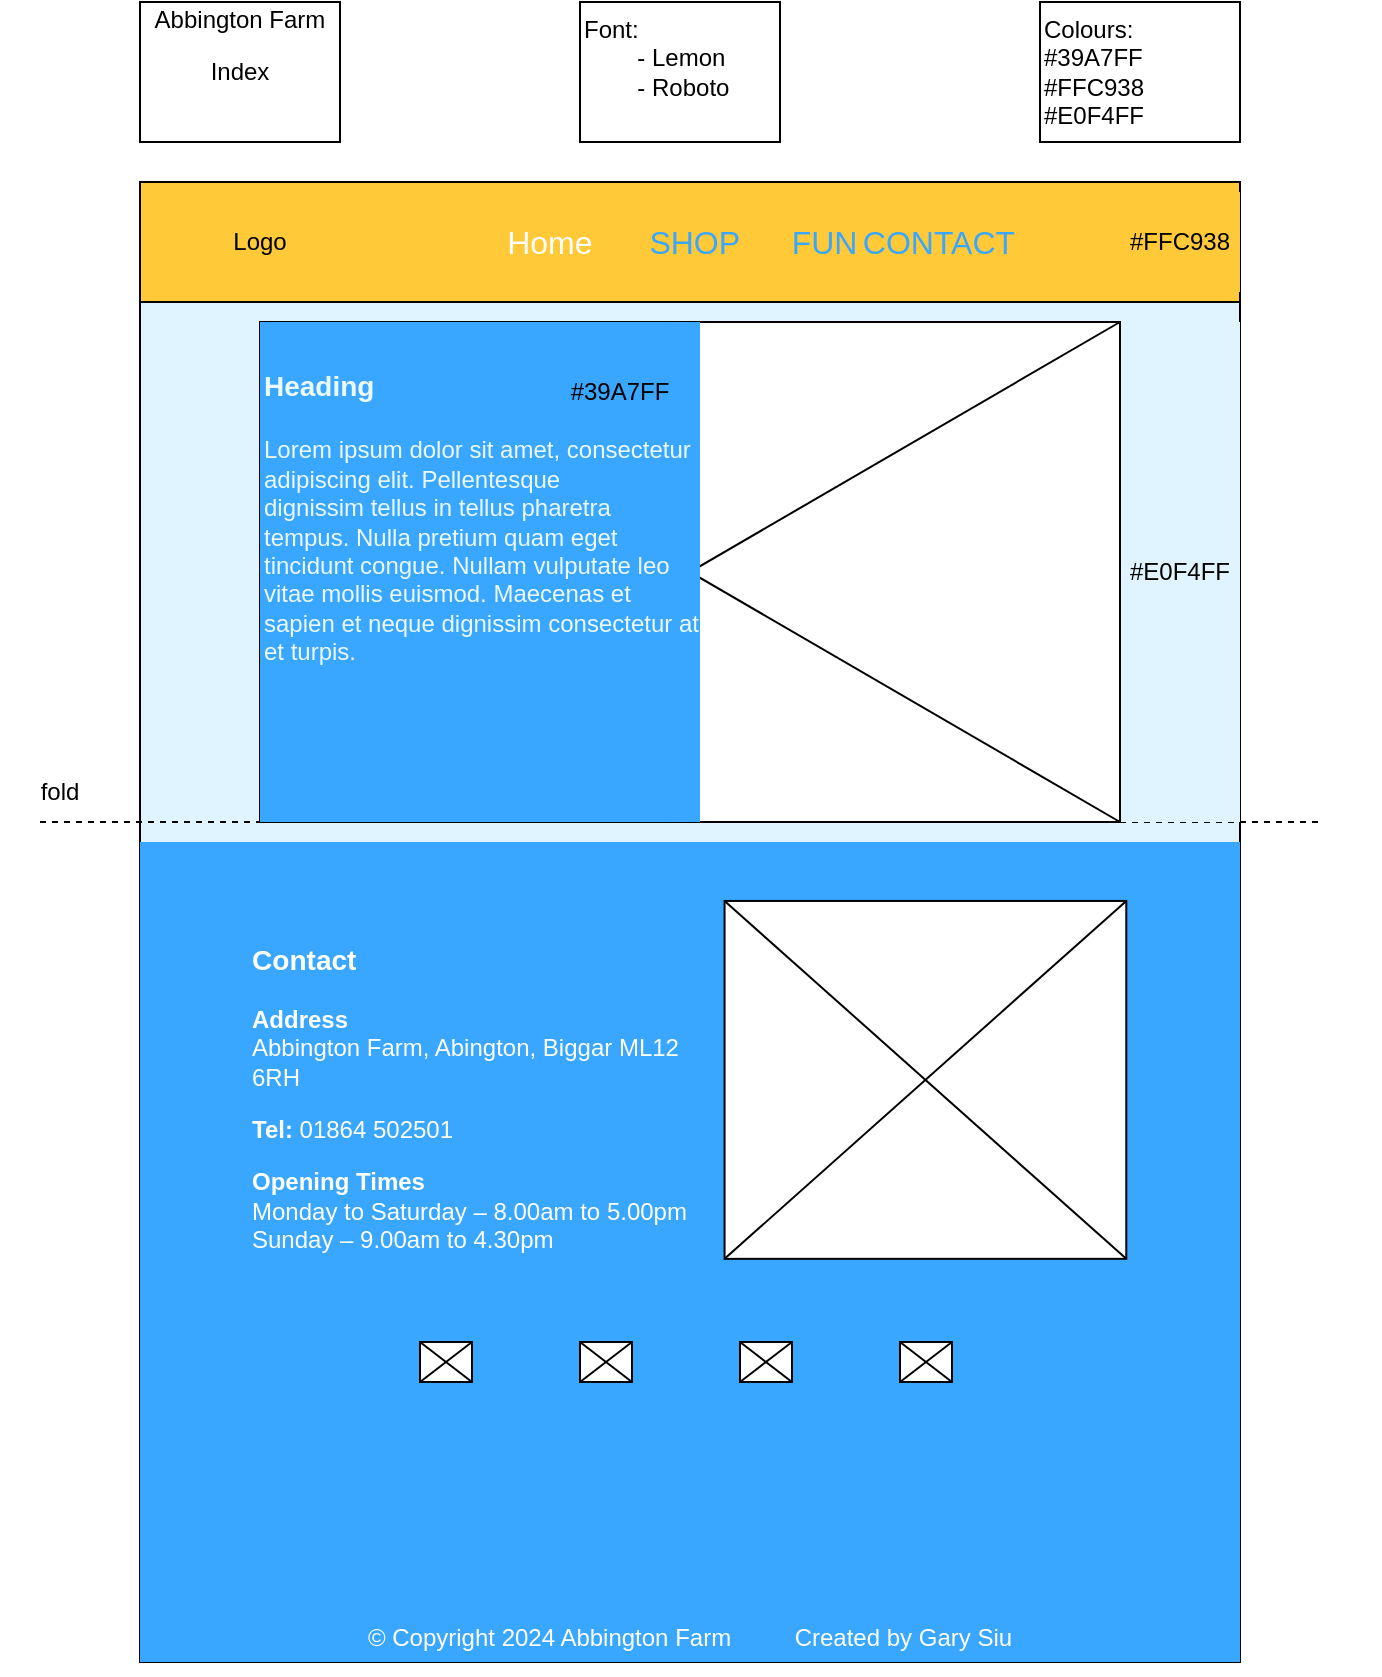 <mxfile version="23.1.6" type="device">
  <diagram name="Page-1" id="TmDt9XGM6VzQtZlpyaEq">
    <mxGraphModel dx="874" dy="1153" grid="1" gridSize="10" guides="1" tooltips="1" connect="1" arrows="1" fold="1" page="1" pageScale="1" pageWidth="827" pageHeight="1169" math="0" shadow="0">
      <root>
        <mxCell id="0" />
        <mxCell id="1" parent="0" />
        <mxCell id="0ws95KaB-2t9atwoKgnw-3" value="Font:&lt;br&gt;&lt;span style=&quot;white-space: pre;&quot;&gt;&#x9;&lt;/span&gt;- Lemon&lt;br&gt;&lt;span style=&quot;white-space: pre;&quot;&gt;&#x9;&lt;/span&gt;- Roboto" style="rounded=0;whiteSpace=wrap;html=1;align=left;verticalAlign=top;fontStyle=0" parent="1" vertex="1">
          <mxGeometry x="320" y="70" width="100" height="70" as="geometry" />
        </mxCell>
        <mxCell id="0ws95KaB-2t9atwoKgnw-4" value="Colours:&lt;span style=&quot;&quot;&gt; &lt;br&gt;#39A7FF&lt;/span&gt;&lt;br&gt;#FFC938&lt;br&gt;#E0F4FF" style="rounded=0;whiteSpace=wrap;html=1;align=left;verticalAlign=top;fontStyle=0" parent="1" vertex="1">
          <mxGeometry x="550" y="70" width="100" height="70" as="geometry" />
        </mxCell>
        <mxCell id="0ws95KaB-2t9atwoKgnw-5" value="" style="group" parent="1" vertex="1" connectable="0">
          <mxGeometry x="100" y="70" width="100" height="70" as="geometry" />
        </mxCell>
        <mxCell id="0ws95KaB-2t9atwoKgnw-1" value="Index" style="rounded=0;whiteSpace=wrap;html=1;align=center;verticalAlign=middle;" parent="0ws95KaB-2t9atwoKgnw-5" vertex="1">
          <mxGeometry width="100" height="70" as="geometry" />
        </mxCell>
        <mxCell id="0ws95KaB-2t9atwoKgnw-2" value="Abbington Farm" style="rounded=0;whiteSpace=wrap;html=1;strokeColor=none;fillColor=none;" parent="0ws95KaB-2t9atwoKgnw-5" vertex="1">
          <mxGeometry x="5" width="90" height="17.5" as="geometry" />
        </mxCell>
        <mxCell id="0ws95KaB-2t9atwoKgnw-6" value="" style="rounded=0;whiteSpace=wrap;html=1;" parent="1" vertex="1">
          <mxGeometry x="100" y="160" width="550" height="490" as="geometry" />
        </mxCell>
        <mxCell id="0ws95KaB-2t9atwoKgnw-23" value="" style="rounded=0;whiteSpace=wrap;html=1;strokeColor=#000000;fillColor=#E0F4FF;align=right;" parent="1" vertex="1">
          <mxGeometry x="100" y="220" width="550" height="680" as="geometry" />
        </mxCell>
        <mxCell id="7_Bna40PHZVwmUt5-Mxg-18" value="" style="rounded=0;whiteSpace=wrap;html=1;fillColor=#39A7FF;strokeColor=none;" vertex="1" parent="1">
          <mxGeometry x="100" y="490" width="550" height="370" as="geometry" />
        </mxCell>
        <mxCell id="0ws95KaB-2t9atwoKgnw-9" value="&lt;div align=&quot;left&quot; style=&quot;font-size: 16px;&quot;&gt;&lt;font color=&quot;#39a7ff&quot; style=&quot;font-size: 16px;&quot;&gt;&lt;span style=&quot;white-space: pre;&quot;&gt;&#x9;&lt;/span&gt;&lt;span style=&quot;white-space: pre;&quot;&gt;&#x9;&lt;/span&gt;&lt;/font&gt;&lt;font color=&quot;#ffffff&quot;&gt;Home&lt;/font&gt;&lt;font color=&quot;#ff9038&quot; style=&quot;font-size: 16px;&quot;&gt; &lt;span style=&quot;white-space: pre;&quot;&gt;&#x9;&lt;/span&gt;&lt;/font&gt;&lt;font color=&quot;#39a7ff&quot;&gt;SHOP&lt;/font&gt;&lt;font color=&quot;#39a7ff&quot; style=&quot;font-size: 16px;&quot;&gt; &lt;span style=&quot;white-space: pre;&quot;&gt;&#x9;FUN&lt;span style=&quot;white-space: pre;&quot;&gt;&#x9;&lt;/span&gt;&lt;span style=&quot;white-space: pre;&quot;&gt;CONTACT&lt;/span&gt;&lt;/span&gt;&lt;br style=&quot;font-size: 16px;&quot;&gt;&lt;/font&gt;&lt;/div&gt;" style="rounded=0;whiteSpace=wrap;html=1;fillColor=#FFC938;fontSize=16;fontColor=#416D19;" parent="1" vertex="1">
          <mxGeometry x="100" y="160" width="550" height="60" as="geometry" />
        </mxCell>
        <mxCell id="0ws95KaB-2t9atwoKgnw-10" value="Logo" style="rounded=0;whiteSpace=wrap;html=1;strokeColor=none;fillColor=none;" parent="1" vertex="1">
          <mxGeometry x="100" y="160" width="120" height="60" as="geometry" />
        </mxCell>
        <mxCell id="0ws95KaB-2t9atwoKgnw-15" value="" style="endArrow=none;dashed=1;html=1;rounded=0;" parent="1" edge="1">
          <mxGeometry width="50" height="50" relative="1" as="geometry">
            <mxPoint x="50" y="480" as="sourcePoint" />
            <mxPoint x="690" y="480" as="targetPoint" />
          </mxGeometry>
        </mxCell>
        <mxCell id="0ws95KaB-2t9atwoKgnw-16" value="fold" style="rounded=0;whiteSpace=wrap;html=1;strokeColor=none;fillColor=none;" parent="1" vertex="1">
          <mxGeometry x="30" y="450" width="60" height="30" as="geometry" />
        </mxCell>
        <mxCell id="7_Bna40PHZVwmUt5-Mxg-17" value="#E0F4FF" style="rounded=0;whiteSpace=wrap;html=1;fillColor=#E0F4FF;strokeColor=none;" vertex="1" parent="1">
          <mxGeometry x="590" y="230" width="60" height="250" as="geometry" />
        </mxCell>
        <mxCell id="g-5z9y8ouBXw4wv0D8xl-6" value="" style="group" parent="1" vertex="1" connectable="0">
          <mxGeometry x="160" y="230" width="430" height="250" as="geometry" />
        </mxCell>
        <mxCell id="0ws95KaB-2t9atwoKgnw-11" value="" style="rounded=0;whiteSpace=wrap;html=1;" parent="g-5z9y8ouBXw4wv0D8xl-6" vertex="1">
          <mxGeometry width="430" height="250" as="geometry" />
        </mxCell>
        <mxCell id="0ws95KaB-2t9atwoKgnw-12" value="" style="endArrow=none;html=1;rounded=0;entryX=1;entryY=1;entryDx=0;entryDy=0;exitX=0;exitY=0;exitDx=0;exitDy=0;" parent="g-5z9y8ouBXw4wv0D8xl-6" source="0ws95KaB-2t9atwoKgnw-11" target="0ws95KaB-2t9atwoKgnw-11" edge="1">
          <mxGeometry width="50" height="50" relative="1" as="geometry">
            <mxPoint x="200" y="380" as="sourcePoint" />
            <mxPoint x="250" y="330" as="targetPoint" />
          </mxGeometry>
        </mxCell>
        <mxCell id="0ws95KaB-2t9atwoKgnw-14" value="" style="endArrow=none;html=1;rounded=0;entryX=1;entryY=0;entryDx=0;entryDy=0;exitX=0;exitY=1;exitDx=0;exitDy=0;" parent="g-5z9y8ouBXw4wv0D8xl-6" source="0ws95KaB-2t9atwoKgnw-11" target="0ws95KaB-2t9atwoKgnw-11" edge="1">
          <mxGeometry width="50" height="50" relative="1" as="geometry">
            <mxPoint x="70" as="sourcePoint" />
            <mxPoint x="390" y="340.0" as="targetPoint" />
          </mxGeometry>
        </mxCell>
        <mxCell id="0ws95KaB-2t9atwoKgnw-19" value="&lt;font color=&quot;#ecf9ff&quot; size=&quot;1&quot;&gt;&lt;b style=&quot;font-size: 14px;&quot;&gt;&lt;br&gt;&lt;/b&gt;&lt;/font&gt;&lt;font color=&quot;#ecf9ff&quot; size=&quot;1&quot;&gt;&lt;b style=&quot;font-size: 14px;&quot;&gt;Heading&lt;/b&gt;&lt;/font&gt;&lt;font color=&quot;#ecf9ff&quot; size=&quot;1&quot;&gt;&lt;b style=&quot;font-size: 14px;&quot;&gt;&lt;br&gt;&lt;br&gt;&lt;/b&gt;&lt;/font&gt;&lt;font color=&quot;#ecf9ff&quot;&gt;Lorem ipsum dolor sit amet, consectetur adipiscing elit. Pellentesque &lt;br&gt;dignissim tellus in tellus pharetra tempus. Nulla pretium quam eget &lt;br&gt;tincidunt congue. Nullam vulputate leo vitae mollis euismod. Maecenas et&lt;br&gt; sapien et neque dignissim consectetur at et turpis. &lt;br&gt;&lt;/font&gt;" style="rounded=0;whiteSpace=wrap;html=1;verticalAlign=top;align=left;fillColor=#39A7FF;strokeColor=none;" parent="1" vertex="1">
          <mxGeometry x="160" y="230" width="220" height="250" as="geometry" />
        </mxCell>
        <mxCell id="0ws95KaB-2t9atwoKgnw-25" value="#FFC938" style="rounded=0;whiteSpace=wrap;html=1;fillColor=#FFC938;strokeColor=none;" parent="1" vertex="1">
          <mxGeometry x="590" y="165" width="60" height="50" as="geometry" />
        </mxCell>
        <mxCell id="g-5z9y8ouBXw4wv0D8xl-3" value="&lt;h3&gt;&lt;font color=&quot;#ffffff&quot;&gt;Contact&lt;/font&gt;&lt;/h3&gt;&lt;p&gt;&lt;font color=&quot;#ffffff&quot;&gt;&lt;strong&gt;Address&lt;br&gt;&lt;/strong&gt;Abbington Farm, Abington, Biggar ML12 6RH&lt;/font&gt;&lt;/p&gt;&lt;p&gt;&lt;font color=&quot;#ffffff&quot;&gt;&lt;strong&gt;Tel:&lt;/strong&gt; 01864 502501&lt;/font&gt;&lt;/p&gt;&lt;p&gt;&lt;font color=&quot;#ffffff&quot;&gt;&lt;strong&gt;Opening Times&lt;br&gt;&lt;/strong&gt;Monday to Saturday – 8.00am to 5.00pm&lt;br&gt;Sunday – 9.00am to 4.30pm&lt;/font&gt;&lt;/p&gt;&lt;br&gt;&lt;div&gt;&lt;br&gt;&lt;/div&gt;" style="rounded=0;whiteSpace=wrap;html=1;verticalAlign=top;align=left;fillColor=#39A7FF;strokeColor=none;" parent="1" vertex="1">
          <mxGeometry x="154" y="520" width="226" height="180" as="geometry" />
        </mxCell>
        <mxCell id="g-5z9y8ouBXw4wv0D8xl-7" value="" style="group" parent="1" vertex="1" connectable="0">
          <mxGeometry x="350" y="530" width="370" height="200" as="geometry" />
        </mxCell>
        <mxCell id="g-5z9y8ouBXw4wv0D8xl-8" value="" style="rounded=0;whiteSpace=wrap;html=1;" parent="g-5z9y8ouBXw4wv0D8xl-7" vertex="1">
          <mxGeometry x="42.286" y="-10.526" width="200.857" height="178.947" as="geometry" />
        </mxCell>
        <mxCell id="g-5z9y8ouBXw4wv0D8xl-9" value="" style="endArrow=none;html=1;rounded=0;entryX=1;entryY=1;entryDx=0;entryDy=0;exitX=0;exitY=0;exitDx=0;exitDy=0;" parent="g-5z9y8ouBXw4wv0D8xl-7" source="g-5z9y8ouBXw4wv0D8xl-8" target="g-5z9y8ouBXw4wv0D8xl-8" edge="1">
          <mxGeometry width="50" height="50" relative="1" as="geometry">
            <mxPoint x="108.173" y="288" as="sourcePoint" />
            <mxPoint x="135.216" y="250.105" as="targetPoint" />
          </mxGeometry>
        </mxCell>
        <mxCell id="g-5z9y8ouBXw4wv0D8xl-10" value="" style="endArrow=none;html=1;rounded=0;entryX=1;entryY=0;entryDx=0;entryDy=0;exitX=0;exitY=1;exitDx=0;exitDy=0;" parent="g-5z9y8ouBXw4wv0D8xl-7" source="g-5z9y8ouBXw4wv0D8xl-8" target="g-5z9y8ouBXw4wv0D8xl-8" edge="1">
          <mxGeometry width="50" height="50" relative="1" as="geometry">
            <mxPoint x="37.86" as="sourcePoint" />
            <mxPoint x="210.937" y="257.684" as="targetPoint" />
          </mxGeometry>
        </mxCell>
        <mxCell id="0ws95KaB-2t9atwoKgnw-22" value="&lt;font&gt;&lt;br&gt;&lt;/font&gt;&lt;p&gt;&lt;font&gt;© Copyright 2024 Abbington Farm&lt;span style=&quot;white-space: pre;&quot;&gt;&#x9;&lt;/span&gt;&lt;span style=&quot;white-space: pre;&quot;&gt;&#x9;&lt;/span&gt;Created by Gary Siu&lt;br&gt;&lt;/font&gt;&lt;/p&gt;" style="rounded=0;whiteSpace=wrap;html=1;verticalAlign=middle;align=center;fillColor=#39A7FF;strokeColor=none;fontColor=#FFFFFF;" parent="1" vertex="1">
          <mxGeometry x="100" y="860" width="550" height="40" as="geometry" />
        </mxCell>
        <mxCell id="g-5z9y8ouBXw4wv0D8xl-11" value="#39A7FF" style="rounded=0;whiteSpace=wrap;html=1;fillColor=#39A7FF;strokeColor=none;" parent="1" vertex="1">
          <mxGeometry x="310" y="240" width="60" height="50" as="geometry" />
        </mxCell>
        <mxCell id="7_Bna40PHZVwmUt5-Mxg-1" value="" style="group" vertex="1" connectable="0" parent="1">
          <mxGeometry x="240" y="740" width="26" height="20" as="geometry" />
        </mxCell>
        <mxCell id="7_Bna40PHZVwmUt5-Mxg-2" value="" style="rounded=0;whiteSpace=wrap;html=1;" vertex="1" parent="7_Bna40PHZVwmUt5-Mxg-1">
          <mxGeometry width="26" height="20" as="geometry" />
        </mxCell>
        <mxCell id="7_Bna40PHZVwmUt5-Mxg-3" value="" style="endArrow=none;html=1;rounded=0;entryX=1;entryY=1;entryDx=0;entryDy=0;exitX=0;exitY=0;exitDx=0;exitDy=0;" edge="1" parent="7_Bna40PHZVwmUt5-Mxg-1" source="7_Bna40PHZVwmUt5-Mxg-2" target="7_Bna40PHZVwmUt5-Mxg-2">
          <mxGeometry width="50" height="50" relative="1" as="geometry">
            <mxPoint x="12.093" y="30.4" as="sourcePoint" />
            <mxPoint x="15.116" y="26.4" as="targetPoint" />
          </mxGeometry>
        </mxCell>
        <mxCell id="7_Bna40PHZVwmUt5-Mxg-4" value="" style="endArrow=none;html=1;rounded=0;entryX=1;entryY=0;entryDx=0;entryDy=0;exitX=0;exitY=1;exitDx=0;exitDy=0;" edge="1" parent="7_Bna40PHZVwmUt5-Mxg-1" source="7_Bna40PHZVwmUt5-Mxg-2" target="7_Bna40PHZVwmUt5-Mxg-2">
          <mxGeometry width="50" height="50" relative="1" as="geometry">
            <mxPoint x="4.233" as="sourcePoint" />
            <mxPoint x="23.581" y="27.2" as="targetPoint" />
          </mxGeometry>
        </mxCell>
        <mxCell id="7_Bna40PHZVwmUt5-Mxg-5" value="" style="group" vertex="1" connectable="0" parent="1">
          <mxGeometry x="320" y="740" width="26" height="20" as="geometry" />
        </mxCell>
        <mxCell id="7_Bna40PHZVwmUt5-Mxg-6" value="" style="rounded=0;whiteSpace=wrap;html=1;" vertex="1" parent="7_Bna40PHZVwmUt5-Mxg-5">
          <mxGeometry width="26" height="20" as="geometry" />
        </mxCell>
        <mxCell id="7_Bna40PHZVwmUt5-Mxg-7" value="" style="endArrow=none;html=1;rounded=0;entryX=1;entryY=1;entryDx=0;entryDy=0;exitX=0;exitY=0;exitDx=0;exitDy=0;" edge="1" parent="7_Bna40PHZVwmUt5-Mxg-5" source="7_Bna40PHZVwmUt5-Mxg-6" target="7_Bna40PHZVwmUt5-Mxg-6">
          <mxGeometry width="50" height="50" relative="1" as="geometry">
            <mxPoint x="12.093" y="30.4" as="sourcePoint" />
            <mxPoint x="15.116" y="26.4" as="targetPoint" />
          </mxGeometry>
        </mxCell>
        <mxCell id="7_Bna40PHZVwmUt5-Mxg-8" value="" style="endArrow=none;html=1;rounded=0;entryX=1;entryY=0;entryDx=0;entryDy=0;exitX=0;exitY=1;exitDx=0;exitDy=0;" edge="1" parent="7_Bna40PHZVwmUt5-Mxg-5" source="7_Bna40PHZVwmUt5-Mxg-6" target="7_Bna40PHZVwmUt5-Mxg-6">
          <mxGeometry width="50" height="50" relative="1" as="geometry">
            <mxPoint x="4.233" as="sourcePoint" />
            <mxPoint x="23.581" y="27.2" as="targetPoint" />
          </mxGeometry>
        </mxCell>
        <mxCell id="7_Bna40PHZVwmUt5-Mxg-9" value="" style="group" vertex="1" connectable="0" parent="1">
          <mxGeometry x="400" y="740" width="26" height="20" as="geometry" />
        </mxCell>
        <mxCell id="7_Bna40PHZVwmUt5-Mxg-10" value="" style="rounded=0;whiteSpace=wrap;html=1;" vertex="1" parent="7_Bna40PHZVwmUt5-Mxg-9">
          <mxGeometry width="26" height="20" as="geometry" />
        </mxCell>
        <mxCell id="7_Bna40PHZVwmUt5-Mxg-11" value="" style="endArrow=none;html=1;rounded=0;entryX=1;entryY=1;entryDx=0;entryDy=0;exitX=0;exitY=0;exitDx=0;exitDy=0;" edge="1" parent="7_Bna40PHZVwmUt5-Mxg-9" source="7_Bna40PHZVwmUt5-Mxg-10" target="7_Bna40PHZVwmUt5-Mxg-10">
          <mxGeometry width="50" height="50" relative="1" as="geometry">
            <mxPoint x="12.093" y="30.4" as="sourcePoint" />
            <mxPoint x="15.116" y="26.4" as="targetPoint" />
          </mxGeometry>
        </mxCell>
        <mxCell id="7_Bna40PHZVwmUt5-Mxg-12" value="" style="endArrow=none;html=1;rounded=0;entryX=1;entryY=0;entryDx=0;entryDy=0;exitX=0;exitY=1;exitDx=0;exitDy=0;" edge="1" parent="7_Bna40PHZVwmUt5-Mxg-9" source="7_Bna40PHZVwmUt5-Mxg-10" target="7_Bna40PHZVwmUt5-Mxg-10">
          <mxGeometry width="50" height="50" relative="1" as="geometry">
            <mxPoint x="4.233" as="sourcePoint" />
            <mxPoint x="23.581" y="27.2" as="targetPoint" />
          </mxGeometry>
        </mxCell>
        <mxCell id="7_Bna40PHZVwmUt5-Mxg-13" value="" style="group" vertex="1" connectable="0" parent="1">
          <mxGeometry x="480" y="740" width="26" height="20" as="geometry" />
        </mxCell>
        <mxCell id="7_Bna40PHZVwmUt5-Mxg-14" value="" style="rounded=0;whiteSpace=wrap;html=1;" vertex="1" parent="7_Bna40PHZVwmUt5-Mxg-13">
          <mxGeometry width="26" height="20" as="geometry" />
        </mxCell>
        <mxCell id="7_Bna40PHZVwmUt5-Mxg-15" value="" style="endArrow=none;html=1;rounded=0;entryX=1;entryY=1;entryDx=0;entryDy=0;exitX=0;exitY=0;exitDx=0;exitDy=0;" edge="1" parent="7_Bna40PHZVwmUt5-Mxg-13" source="7_Bna40PHZVwmUt5-Mxg-14" target="7_Bna40PHZVwmUt5-Mxg-14">
          <mxGeometry width="50" height="50" relative="1" as="geometry">
            <mxPoint x="12.093" y="30.4" as="sourcePoint" />
            <mxPoint x="15.116" y="26.4" as="targetPoint" />
          </mxGeometry>
        </mxCell>
        <mxCell id="7_Bna40PHZVwmUt5-Mxg-16" value="" style="endArrow=none;html=1;rounded=0;entryX=1;entryY=0;entryDx=0;entryDy=0;exitX=0;exitY=1;exitDx=0;exitDy=0;" edge="1" parent="7_Bna40PHZVwmUt5-Mxg-13" source="7_Bna40PHZVwmUt5-Mxg-14" target="7_Bna40PHZVwmUt5-Mxg-14">
          <mxGeometry width="50" height="50" relative="1" as="geometry">
            <mxPoint x="4.233" as="sourcePoint" />
            <mxPoint x="23.581" y="27.2" as="targetPoint" />
          </mxGeometry>
        </mxCell>
      </root>
    </mxGraphModel>
  </diagram>
</mxfile>
